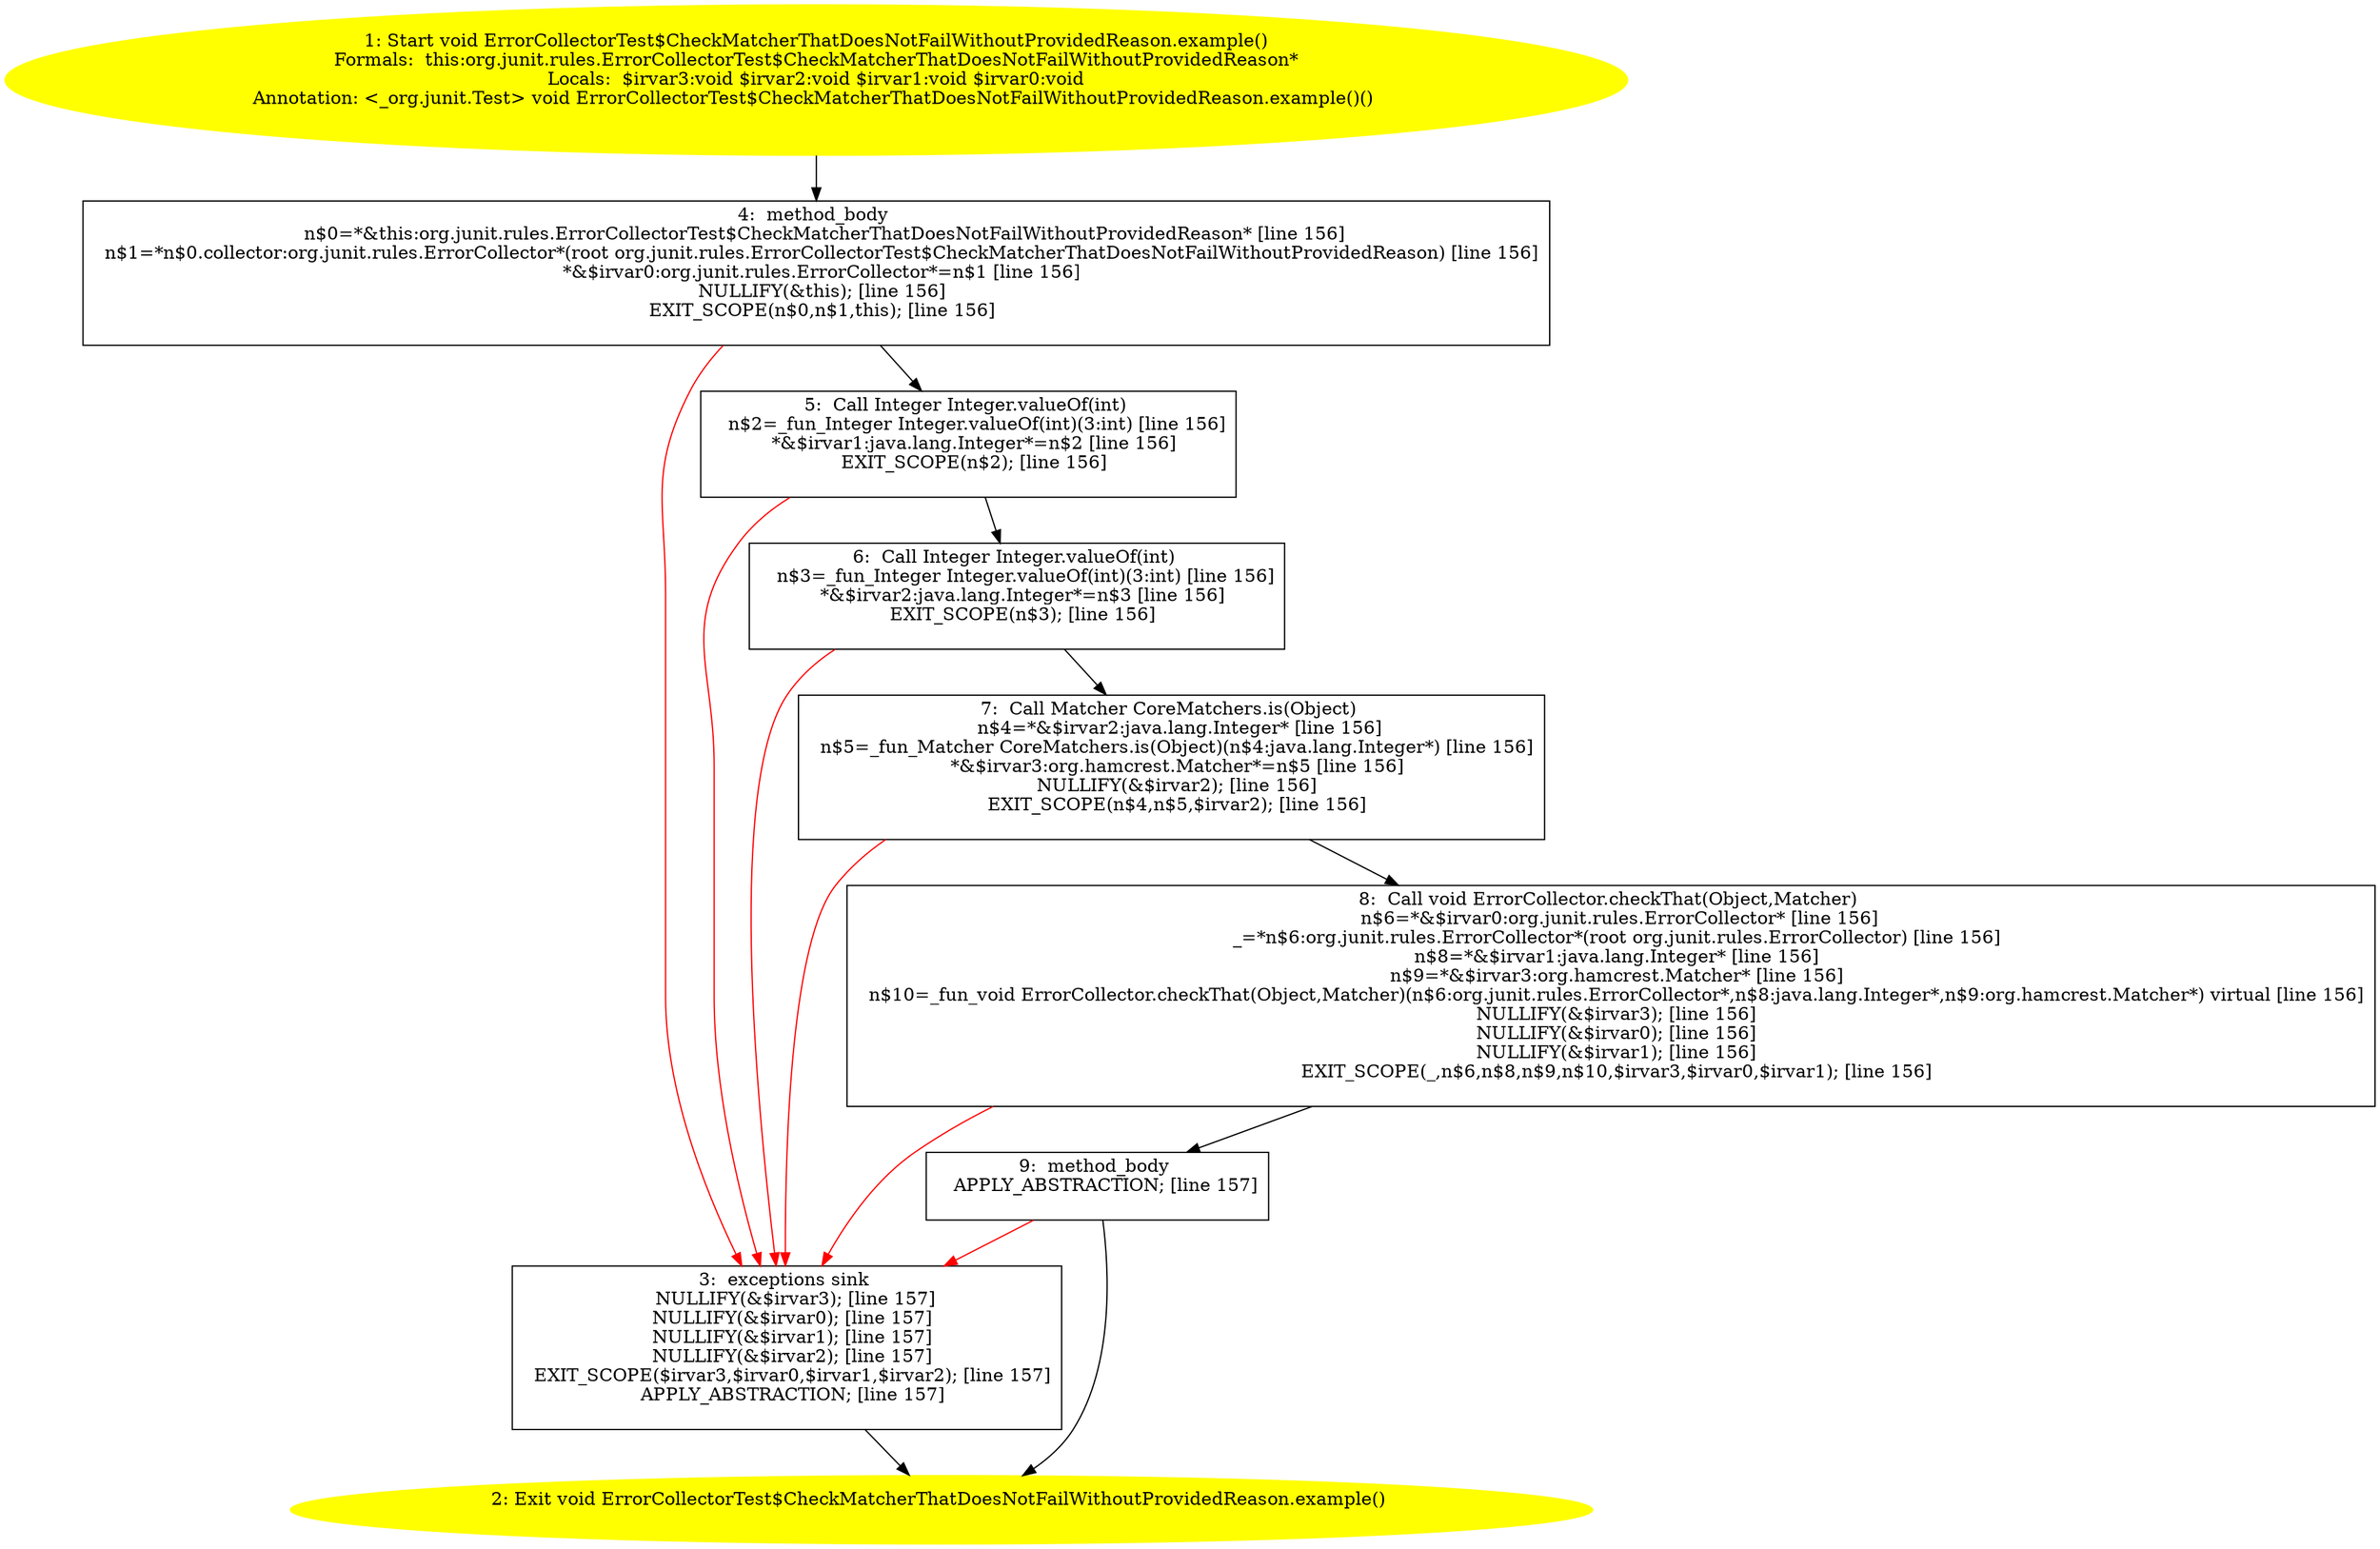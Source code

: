 /* @generated */
digraph cfg {
"org.junit.rules.ErrorCollectorTest$CheckMatcherThatDoesNotFailWithoutProvidedReason.example():void.11234b6511503758d2cc4eb4c4698b4b_1" [label="1: Start void ErrorCollectorTest$CheckMatcherThatDoesNotFailWithoutProvidedReason.example()\nFormals:  this:org.junit.rules.ErrorCollectorTest$CheckMatcherThatDoesNotFailWithoutProvidedReason*\nLocals:  $irvar3:void $irvar2:void $irvar1:void $irvar0:void\nAnnotation: <_org.junit.Test> void ErrorCollectorTest$CheckMatcherThatDoesNotFailWithoutProvidedReason.example()() \n  " color=yellow style=filled]
	

	 "org.junit.rules.ErrorCollectorTest$CheckMatcherThatDoesNotFailWithoutProvidedReason.example():void.11234b6511503758d2cc4eb4c4698b4b_1" -> "org.junit.rules.ErrorCollectorTest$CheckMatcherThatDoesNotFailWithoutProvidedReason.example():void.11234b6511503758d2cc4eb4c4698b4b_4" ;
"org.junit.rules.ErrorCollectorTest$CheckMatcherThatDoesNotFailWithoutProvidedReason.example():void.11234b6511503758d2cc4eb4c4698b4b_2" [label="2: Exit void ErrorCollectorTest$CheckMatcherThatDoesNotFailWithoutProvidedReason.example() \n  " color=yellow style=filled]
	

"org.junit.rules.ErrorCollectorTest$CheckMatcherThatDoesNotFailWithoutProvidedReason.example():void.11234b6511503758d2cc4eb4c4698b4b_3" [label="3:  exceptions sink \n   NULLIFY(&$irvar3); [line 157]\n  NULLIFY(&$irvar0); [line 157]\n  NULLIFY(&$irvar1); [line 157]\n  NULLIFY(&$irvar2); [line 157]\n  EXIT_SCOPE($irvar3,$irvar0,$irvar1,$irvar2); [line 157]\n  APPLY_ABSTRACTION; [line 157]\n " shape="box"]
	

	 "org.junit.rules.ErrorCollectorTest$CheckMatcherThatDoesNotFailWithoutProvidedReason.example():void.11234b6511503758d2cc4eb4c4698b4b_3" -> "org.junit.rules.ErrorCollectorTest$CheckMatcherThatDoesNotFailWithoutProvidedReason.example():void.11234b6511503758d2cc4eb4c4698b4b_2" ;
"org.junit.rules.ErrorCollectorTest$CheckMatcherThatDoesNotFailWithoutProvidedReason.example():void.11234b6511503758d2cc4eb4c4698b4b_4" [label="4:  method_body \n   n$0=*&this:org.junit.rules.ErrorCollectorTest$CheckMatcherThatDoesNotFailWithoutProvidedReason* [line 156]\n  n$1=*n$0.collector:org.junit.rules.ErrorCollector*(root org.junit.rules.ErrorCollectorTest$CheckMatcherThatDoesNotFailWithoutProvidedReason) [line 156]\n  *&$irvar0:org.junit.rules.ErrorCollector*=n$1 [line 156]\n  NULLIFY(&this); [line 156]\n  EXIT_SCOPE(n$0,n$1,this); [line 156]\n " shape="box"]
	

	 "org.junit.rules.ErrorCollectorTest$CheckMatcherThatDoesNotFailWithoutProvidedReason.example():void.11234b6511503758d2cc4eb4c4698b4b_4" -> "org.junit.rules.ErrorCollectorTest$CheckMatcherThatDoesNotFailWithoutProvidedReason.example():void.11234b6511503758d2cc4eb4c4698b4b_5" ;
	 "org.junit.rules.ErrorCollectorTest$CheckMatcherThatDoesNotFailWithoutProvidedReason.example():void.11234b6511503758d2cc4eb4c4698b4b_4" -> "org.junit.rules.ErrorCollectorTest$CheckMatcherThatDoesNotFailWithoutProvidedReason.example():void.11234b6511503758d2cc4eb4c4698b4b_3" [color="red" ];
"org.junit.rules.ErrorCollectorTest$CheckMatcherThatDoesNotFailWithoutProvidedReason.example():void.11234b6511503758d2cc4eb4c4698b4b_5" [label="5:  Call Integer Integer.valueOf(int) \n   n$2=_fun_Integer Integer.valueOf(int)(3:int) [line 156]\n  *&$irvar1:java.lang.Integer*=n$2 [line 156]\n  EXIT_SCOPE(n$2); [line 156]\n " shape="box"]
	

	 "org.junit.rules.ErrorCollectorTest$CheckMatcherThatDoesNotFailWithoutProvidedReason.example():void.11234b6511503758d2cc4eb4c4698b4b_5" -> "org.junit.rules.ErrorCollectorTest$CheckMatcherThatDoesNotFailWithoutProvidedReason.example():void.11234b6511503758d2cc4eb4c4698b4b_6" ;
	 "org.junit.rules.ErrorCollectorTest$CheckMatcherThatDoesNotFailWithoutProvidedReason.example():void.11234b6511503758d2cc4eb4c4698b4b_5" -> "org.junit.rules.ErrorCollectorTest$CheckMatcherThatDoesNotFailWithoutProvidedReason.example():void.11234b6511503758d2cc4eb4c4698b4b_3" [color="red" ];
"org.junit.rules.ErrorCollectorTest$CheckMatcherThatDoesNotFailWithoutProvidedReason.example():void.11234b6511503758d2cc4eb4c4698b4b_6" [label="6:  Call Integer Integer.valueOf(int) \n   n$3=_fun_Integer Integer.valueOf(int)(3:int) [line 156]\n  *&$irvar2:java.lang.Integer*=n$3 [line 156]\n  EXIT_SCOPE(n$3); [line 156]\n " shape="box"]
	

	 "org.junit.rules.ErrorCollectorTest$CheckMatcherThatDoesNotFailWithoutProvidedReason.example():void.11234b6511503758d2cc4eb4c4698b4b_6" -> "org.junit.rules.ErrorCollectorTest$CheckMatcherThatDoesNotFailWithoutProvidedReason.example():void.11234b6511503758d2cc4eb4c4698b4b_7" ;
	 "org.junit.rules.ErrorCollectorTest$CheckMatcherThatDoesNotFailWithoutProvidedReason.example():void.11234b6511503758d2cc4eb4c4698b4b_6" -> "org.junit.rules.ErrorCollectorTest$CheckMatcherThatDoesNotFailWithoutProvidedReason.example():void.11234b6511503758d2cc4eb4c4698b4b_3" [color="red" ];
"org.junit.rules.ErrorCollectorTest$CheckMatcherThatDoesNotFailWithoutProvidedReason.example():void.11234b6511503758d2cc4eb4c4698b4b_7" [label="7:  Call Matcher CoreMatchers.is(Object) \n   n$4=*&$irvar2:java.lang.Integer* [line 156]\n  n$5=_fun_Matcher CoreMatchers.is(Object)(n$4:java.lang.Integer*) [line 156]\n  *&$irvar3:org.hamcrest.Matcher*=n$5 [line 156]\n  NULLIFY(&$irvar2); [line 156]\n  EXIT_SCOPE(n$4,n$5,$irvar2); [line 156]\n " shape="box"]
	

	 "org.junit.rules.ErrorCollectorTest$CheckMatcherThatDoesNotFailWithoutProvidedReason.example():void.11234b6511503758d2cc4eb4c4698b4b_7" -> "org.junit.rules.ErrorCollectorTest$CheckMatcherThatDoesNotFailWithoutProvidedReason.example():void.11234b6511503758d2cc4eb4c4698b4b_8" ;
	 "org.junit.rules.ErrorCollectorTest$CheckMatcherThatDoesNotFailWithoutProvidedReason.example():void.11234b6511503758d2cc4eb4c4698b4b_7" -> "org.junit.rules.ErrorCollectorTest$CheckMatcherThatDoesNotFailWithoutProvidedReason.example():void.11234b6511503758d2cc4eb4c4698b4b_3" [color="red" ];
"org.junit.rules.ErrorCollectorTest$CheckMatcherThatDoesNotFailWithoutProvidedReason.example():void.11234b6511503758d2cc4eb4c4698b4b_8" [label="8:  Call void ErrorCollector.checkThat(Object,Matcher) \n   n$6=*&$irvar0:org.junit.rules.ErrorCollector* [line 156]\n  _=*n$6:org.junit.rules.ErrorCollector*(root org.junit.rules.ErrorCollector) [line 156]\n  n$8=*&$irvar1:java.lang.Integer* [line 156]\n  n$9=*&$irvar3:org.hamcrest.Matcher* [line 156]\n  n$10=_fun_void ErrorCollector.checkThat(Object,Matcher)(n$6:org.junit.rules.ErrorCollector*,n$8:java.lang.Integer*,n$9:org.hamcrest.Matcher*) virtual [line 156]\n  NULLIFY(&$irvar3); [line 156]\n  NULLIFY(&$irvar0); [line 156]\n  NULLIFY(&$irvar1); [line 156]\n  EXIT_SCOPE(_,n$6,n$8,n$9,n$10,$irvar3,$irvar0,$irvar1); [line 156]\n " shape="box"]
	

	 "org.junit.rules.ErrorCollectorTest$CheckMatcherThatDoesNotFailWithoutProvidedReason.example():void.11234b6511503758d2cc4eb4c4698b4b_8" -> "org.junit.rules.ErrorCollectorTest$CheckMatcherThatDoesNotFailWithoutProvidedReason.example():void.11234b6511503758d2cc4eb4c4698b4b_9" ;
	 "org.junit.rules.ErrorCollectorTest$CheckMatcherThatDoesNotFailWithoutProvidedReason.example():void.11234b6511503758d2cc4eb4c4698b4b_8" -> "org.junit.rules.ErrorCollectorTest$CheckMatcherThatDoesNotFailWithoutProvidedReason.example():void.11234b6511503758d2cc4eb4c4698b4b_3" [color="red" ];
"org.junit.rules.ErrorCollectorTest$CheckMatcherThatDoesNotFailWithoutProvidedReason.example():void.11234b6511503758d2cc4eb4c4698b4b_9" [label="9:  method_body \n   APPLY_ABSTRACTION; [line 157]\n " shape="box"]
	

	 "org.junit.rules.ErrorCollectorTest$CheckMatcherThatDoesNotFailWithoutProvidedReason.example():void.11234b6511503758d2cc4eb4c4698b4b_9" -> "org.junit.rules.ErrorCollectorTest$CheckMatcherThatDoesNotFailWithoutProvidedReason.example():void.11234b6511503758d2cc4eb4c4698b4b_2" ;
	 "org.junit.rules.ErrorCollectorTest$CheckMatcherThatDoesNotFailWithoutProvidedReason.example():void.11234b6511503758d2cc4eb4c4698b4b_9" -> "org.junit.rules.ErrorCollectorTest$CheckMatcherThatDoesNotFailWithoutProvidedReason.example():void.11234b6511503758d2cc4eb4c4698b4b_3" [color="red" ];
}
